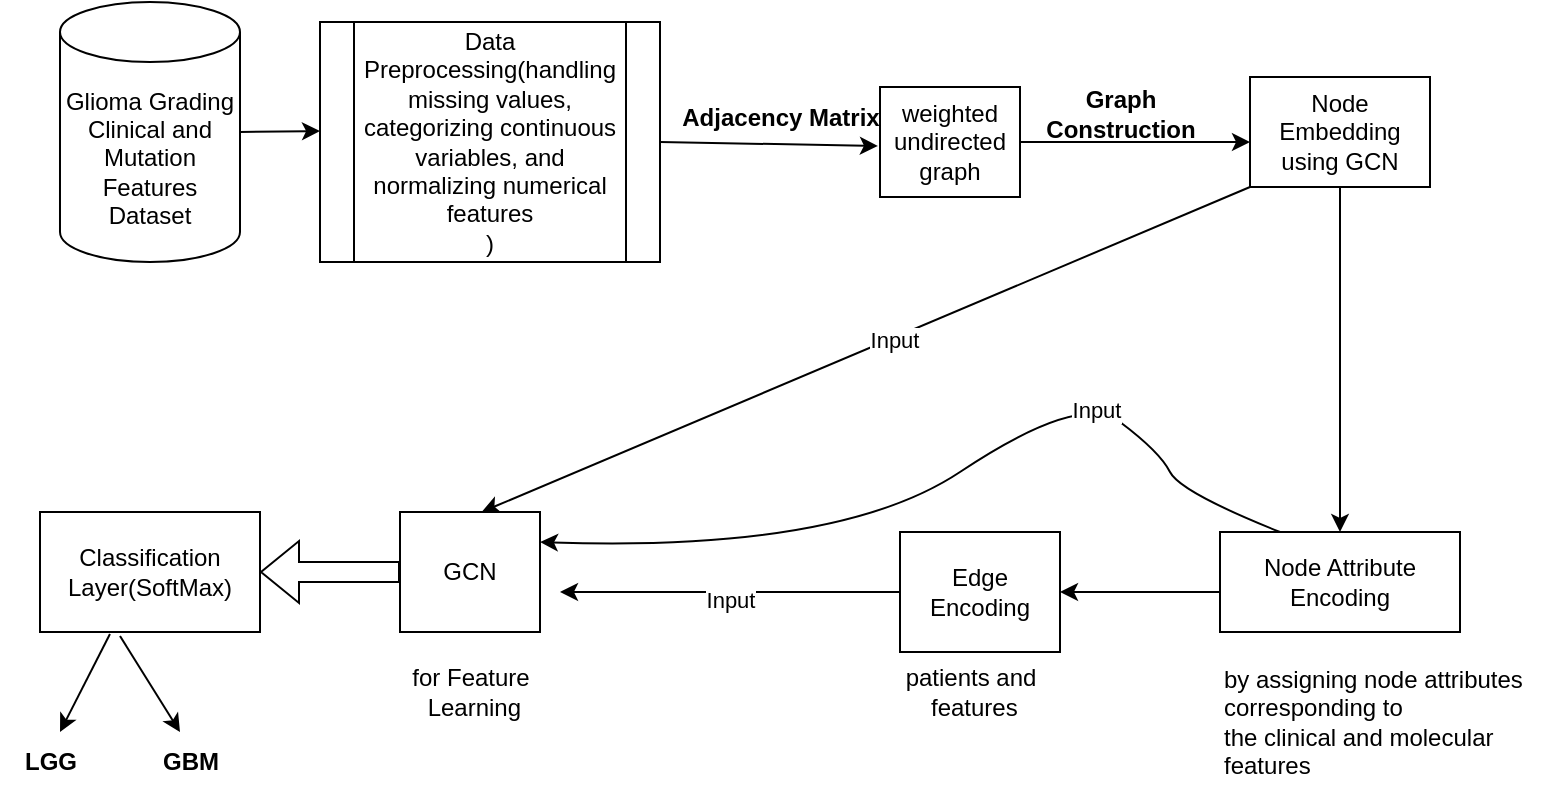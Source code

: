 <mxfile version="23.1.5" type="github">
  <diagram name="Page-1" id="qguU9orFIGmRgSX8mLvT">
    <mxGraphModel dx="1035" dy="511" grid="1" gridSize="10" guides="1" tooltips="1" connect="1" arrows="1" fold="1" page="1" pageScale="1" pageWidth="827" pageHeight="1169" math="0" shadow="0">
      <root>
        <mxCell id="0" />
        <mxCell id="1" parent="0" />
        <mxCell id="BpnKxdFNf17R3gG-kiFD-73" value="Glioma Grading Clinical and Mutation Features&lt;br&gt;Dataset" style="shape=cylinder3;whiteSpace=wrap;html=1;boundedLbl=1;backgroundOutline=1;size=15;" parent="1" vertex="1">
          <mxGeometry x="100" y="75" width="90" height="130" as="geometry" />
        </mxCell>
        <mxCell id="BpnKxdFNf17R3gG-kiFD-74" value="weighted undirected graph" style="html=1;dashed=0;whiteSpace=wrap;" parent="1" vertex="1">
          <mxGeometry x="510" y="117.5" width="70" height="55" as="geometry" />
        </mxCell>
        <mxCell id="BpnKxdFNf17R3gG-kiFD-75" value="" style="endArrow=classic;html=1;rounded=0;exitX=1;exitY=0.5;exitDx=0;exitDy=0;entryX=0.908;entryY=0.983;entryDx=0;entryDy=0;entryPerimeter=0;" parent="1" source="BpnKxdFNf17R3gG-kiFD-78" target="BpnKxdFNf17R3gG-kiFD-76" edge="1">
          <mxGeometry width="50" height="50" relative="1" as="geometry">
            <mxPoint x="290" y="190" as="sourcePoint" />
            <mxPoint x="510" y="200" as="targetPoint" />
          </mxGeometry>
        </mxCell>
        <mxCell id="BpnKxdFNf17R3gG-kiFD-76" value="&lt;b&gt;Adjacency Matrix&lt;/b&gt;" style="text;html=1;align=center;verticalAlign=middle;resizable=0;points=[];autosize=1;strokeColor=none;fillColor=none;" parent="1" vertex="1">
          <mxGeometry x="400" y="117.5" width="120" height="30" as="geometry" />
        </mxCell>
        <mxCell id="BpnKxdFNf17R3gG-kiFD-77" value="" style="endArrow=classic;html=1;rounded=0;entryX=0;entryY=0.454;entryDx=0;entryDy=0;entryPerimeter=0;" parent="1" target="BpnKxdFNf17R3gG-kiFD-78" edge="1">
          <mxGeometry width="50" height="50" relative="1" as="geometry">
            <mxPoint x="190" y="140" as="sourcePoint" />
            <mxPoint x="220" y="139.5" as="targetPoint" />
          </mxGeometry>
        </mxCell>
        <mxCell id="BpnKxdFNf17R3gG-kiFD-78" value="Data Preprocessing(handling missing values, categorizing continuous variables, and normalizing numerical features&lt;br&gt;)" style="shape=process;whiteSpace=wrap;html=1;backgroundOutline=1;" parent="1" vertex="1">
          <mxGeometry x="230" y="85" width="170" height="120" as="geometry" />
        </mxCell>
        <mxCell id="BpnKxdFNf17R3gG-kiFD-79" value="" style="endArrow=classic;html=1;rounded=0;exitX=1;exitY=0.5;exitDx=0;exitDy=0;entryX=0;entryY=0.591;entryDx=0;entryDy=0;entryPerimeter=0;" parent="1" source="BpnKxdFNf17R3gG-kiFD-74" target="BpnKxdFNf17R3gG-kiFD-81" edge="1">
          <mxGeometry width="50" height="50" relative="1" as="geometry">
            <mxPoint x="390" y="290" as="sourcePoint" />
            <mxPoint x="680" y="200" as="targetPoint" />
          </mxGeometry>
        </mxCell>
        <mxCell id="BpnKxdFNf17R3gG-kiFD-80" value="&lt;b&gt;Graph &lt;br&gt;Construction&lt;/b&gt;" style="text;html=1;align=center;verticalAlign=middle;resizable=0;points=[];autosize=1;strokeColor=none;fillColor=none;" parent="1" vertex="1">
          <mxGeometry x="580" y="110.5" width="100" height="40" as="geometry" />
        </mxCell>
        <mxCell id="BpnKxdFNf17R3gG-kiFD-81" value="Node Embedding using GCN" style="html=1;dashed=0;whiteSpace=wrap;" parent="1" vertex="1">
          <mxGeometry x="695" y="112.5" width="90" height="55" as="geometry" />
        </mxCell>
        <mxCell id="BpnKxdFNf17R3gG-kiFD-82" value="patients and&lt;br&gt;&amp;nbsp;features" style="text;html=1;align=center;verticalAlign=middle;resizable=0;points=[];autosize=1;strokeColor=none;fillColor=none;" parent="1" vertex="1">
          <mxGeometry x="510" y="400" width="90" height="40" as="geometry" />
        </mxCell>
        <mxCell id="BpnKxdFNf17R3gG-kiFD-83" value="" style="endArrow=classic;html=1;rounded=0;exitX=0.5;exitY=1;exitDx=0;exitDy=0;entryX=0.5;entryY=0;entryDx=0;entryDy=0;" parent="1" source="BpnKxdFNf17R3gG-kiFD-81" target="BpnKxdFNf17R3gG-kiFD-84" edge="1">
          <mxGeometry width="50" height="50" relative="1" as="geometry">
            <mxPoint x="620" y="340" as="sourcePoint" />
            <mxPoint x="735" y="320" as="targetPoint" />
            <Array as="points">
              <mxPoint x="740" y="320" />
            </Array>
          </mxGeometry>
        </mxCell>
        <mxCell id="BpnKxdFNf17R3gG-kiFD-84" value="Node Attribute Encoding" style="rounded=0;whiteSpace=wrap;html=1;" parent="1" vertex="1">
          <mxGeometry x="680" y="340" width="120" height="50" as="geometry" />
        </mxCell>
        <mxCell id="BpnKxdFNf17R3gG-kiFD-85" value="by assigning node attributes &lt;br&gt;corresponding to &lt;br&gt;the clinical and molecular&lt;br&gt;features" style="text;html=1;align=left;verticalAlign=middle;resizable=0;points=[];autosize=1;strokeColor=none;fillColor=none;" parent="1" vertex="1">
          <mxGeometry x="680" y="400" width="170" height="70" as="geometry" />
        </mxCell>
        <mxCell id="BpnKxdFNf17R3gG-kiFD-86" value="Edge Encoding" style="rounded=0;whiteSpace=wrap;html=1;" parent="1" vertex="1">
          <mxGeometry x="520" y="340" width="80" height="60" as="geometry" />
        </mxCell>
        <mxCell id="BpnKxdFNf17R3gG-kiFD-87" value="" style="endArrow=classic;html=1;rounded=0;entryX=1;entryY=0.5;entryDx=0;entryDy=0;exitX=0;exitY=0.6;exitDx=0;exitDy=0;exitPerimeter=0;" parent="1" source="BpnKxdFNf17R3gG-kiFD-84" target="BpnKxdFNf17R3gG-kiFD-86" edge="1">
          <mxGeometry width="50" height="50" relative="1" as="geometry">
            <mxPoint x="750" y="300" as="sourcePoint" />
            <mxPoint x="800" y="250" as="targetPoint" />
          </mxGeometry>
        </mxCell>
        <mxCell id="BpnKxdFNf17R3gG-kiFD-88" value="" style="endArrow=classic;html=1;rounded=0;exitX=0;exitY=0.5;exitDx=0;exitDy=0;" parent="1" source="BpnKxdFNf17R3gG-kiFD-86" edge="1">
          <mxGeometry width="50" height="50" relative="1" as="geometry">
            <mxPoint x="750" y="300" as="sourcePoint" />
            <mxPoint x="350" y="370" as="targetPoint" />
            <Array as="points">
              <mxPoint x="350" y="370" />
            </Array>
          </mxGeometry>
        </mxCell>
        <mxCell id="BpnKxdFNf17R3gG-kiFD-89" value="Input" style="edgeLabel;html=1;align=center;verticalAlign=middle;resizable=0;points=[];" parent="BpnKxdFNf17R3gG-kiFD-88" vertex="1" connectable="0">
          <mxGeometry y="4" relative="1" as="geometry">
            <mxPoint as="offset" />
          </mxGeometry>
        </mxCell>
        <mxCell id="BpnKxdFNf17R3gG-kiFD-91" value="" style="endArrow=classic;html=1;rounded=0;entryX=0.583;entryY=0;entryDx=0;entryDy=0;exitX=0;exitY=1;exitDx=0;exitDy=0;entryPerimeter=0;" parent="1" source="BpnKxdFNf17R3gG-kiFD-81" target="BpnKxdFNf17R3gG-kiFD-98" edge="1">
          <mxGeometry width="50" height="50" relative="1" as="geometry">
            <mxPoint x="750" y="300" as="sourcePoint" />
            <mxPoint x="350" y="300" as="targetPoint" />
          </mxGeometry>
        </mxCell>
        <mxCell id="BpnKxdFNf17R3gG-kiFD-92" value="Input" style="edgeLabel;html=1;align=center;verticalAlign=middle;resizable=0;points=[];" parent="BpnKxdFNf17R3gG-kiFD-91" vertex="1" connectable="0">
          <mxGeometry x="-0.071" y="1" relative="1" as="geometry">
            <mxPoint as="offset" />
          </mxGeometry>
        </mxCell>
        <mxCell id="BpnKxdFNf17R3gG-kiFD-94" value="" style="curved=1;endArrow=classic;html=1;rounded=0;exitX=0.25;exitY=0;exitDx=0;exitDy=0;entryX=1;entryY=0.25;entryDx=0;entryDy=0;" parent="1" source="BpnKxdFNf17R3gG-kiFD-84" target="BpnKxdFNf17R3gG-kiFD-98" edge="1">
          <mxGeometry width="50" height="50" relative="1" as="geometry">
            <mxPoint x="716.96" y="358" as="sourcePoint" />
            <mxPoint x="350" y="337.5" as="targetPoint" />
            <Array as="points">
              <mxPoint x="660" y="320" />
              <mxPoint x="650" y="300" />
              <mxPoint x="610" y="270" />
              <mxPoint x="490" y="350" />
            </Array>
          </mxGeometry>
        </mxCell>
        <mxCell id="BpnKxdFNf17R3gG-kiFD-95" value="Input" style="edgeLabel;html=1;align=center;verticalAlign=middle;resizable=0;points=[];" parent="BpnKxdFNf17R3gG-kiFD-94" vertex="1" connectable="0">
          <mxGeometry x="-0.448" y="5" relative="1" as="geometry">
            <mxPoint x="3" y="-1" as="offset" />
          </mxGeometry>
        </mxCell>
        <mxCell id="BpnKxdFNf17R3gG-kiFD-97" value="for Feature&lt;br&gt;&amp;nbsp;Learning" style="text;html=1;align=center;verticalAlign=middle;resizable=0;points=[];autosize=1;strokeColor=none;fillColor=none;" parent="1" vertex="1">
          <mxGeometry x="265" y="400" width="80" height="40" as="geometry" />
        </mxCell>
        <mxCell id="BpnKxdFNf17R3gG-kiFD-98" value="GCN" style="rounded=0;whiteSpace=wrap;html=1;" parent="1" vertex="1">
          <mxGeometry x="270" y="330" width="70" height="60" as="geometry" />
        </mxCell>
        <mxCell id="BpnKxdFNf17R3gG-kiFD-100" value="" style="shape=flexArrow;endArrow=classic;html=1;rounded=0;exitX=0;exitY=0.5;exitDx=0;exitDy=0;" parent="1" source="BpnKxdFNf17R3gG-kiFD-98" edge="1">
          <mxGeometry width="50" height="50" relative="1" as="geometry">
            <mxPoint x="610" y="300" as="sourcePoint" />
            <mxPoint x="200" y="360" as="targetPoint" />
          </mxGeometry>
        </mxCell>
        <mxCell id="BpnKxdFNf17R3gG-kiFD-101" value="Classification Layer(SoftMax)" style="rounded=0;whiteSpace=wrap;html=1;" parent="1" vertex="1">
          <mxGeometry x="90" y="330" width="110" height="60" as="geometry" />
        </mxCell>
        <mxCell id="BpnKxdFNf17R3gG-kiFD-102" value="" style="endArrow=classic;html=1;rounded=0;exitX=0.318;exitY=1.017;exitDx=0;exitDy=0;exitPerimeter=0;" parent="1" source="BpnKxdFNf17R3gG-kiFD-101" edge="1">
          <mxGeometry width="50" height="50" relative="1" as="geometry">
            <mxPoint x="140" y="400" as="sourcePoint" />
            <mxPoint x="100" y="440" as="targetPoint" />
          </mxGeometry>
        </mxCell>
        <mxCell id="BpnKxdFNf17R3gG-kiFD-103" value="" style="endArrow=classic;html=1;rounded=0;" parent="1" edge="1">
          <mxGeometry width="50" height="50" relative="1" as="geometry">
            <mxPoint x="130" y="392" as="sourcePoint" />
            <mxPoint x="160" y="440" as="targetPoint" />
          </mxGeometry>
        </mxCell>
        <mxCell id="BpnKxdFNf17R3gG-kiFD-105" value="&lt;b&gt;LGG&lt;/b&gt;" style="text;html=1;align=center;verticalAlign=middle;resizable=0;points=[];autosize=1;strokeColor=none;fillColor=none;" parent="1" vertex="1">
          <mxGeometry x="70" y="440" width="50" height="30" as="geometry" />
        </mxCell>
        <mxCell id="BpnKxdFNf17R3gG-kiFD-106" value="&lt;b&gt;GBM&lt;/b&gt;" style="text;html=1;align=center;verticalAlign=middle;resizable=0;points=[];autosize=1;strokeColor=none;fillColor=none;" parent="1" vertex="1">
          <mxGeometry x="140" y="440" width="50" height="30" as="geometry" />
        </mxCell>
      </root>
    </mxGraphModel>
  </diagram>
</mxfile>
